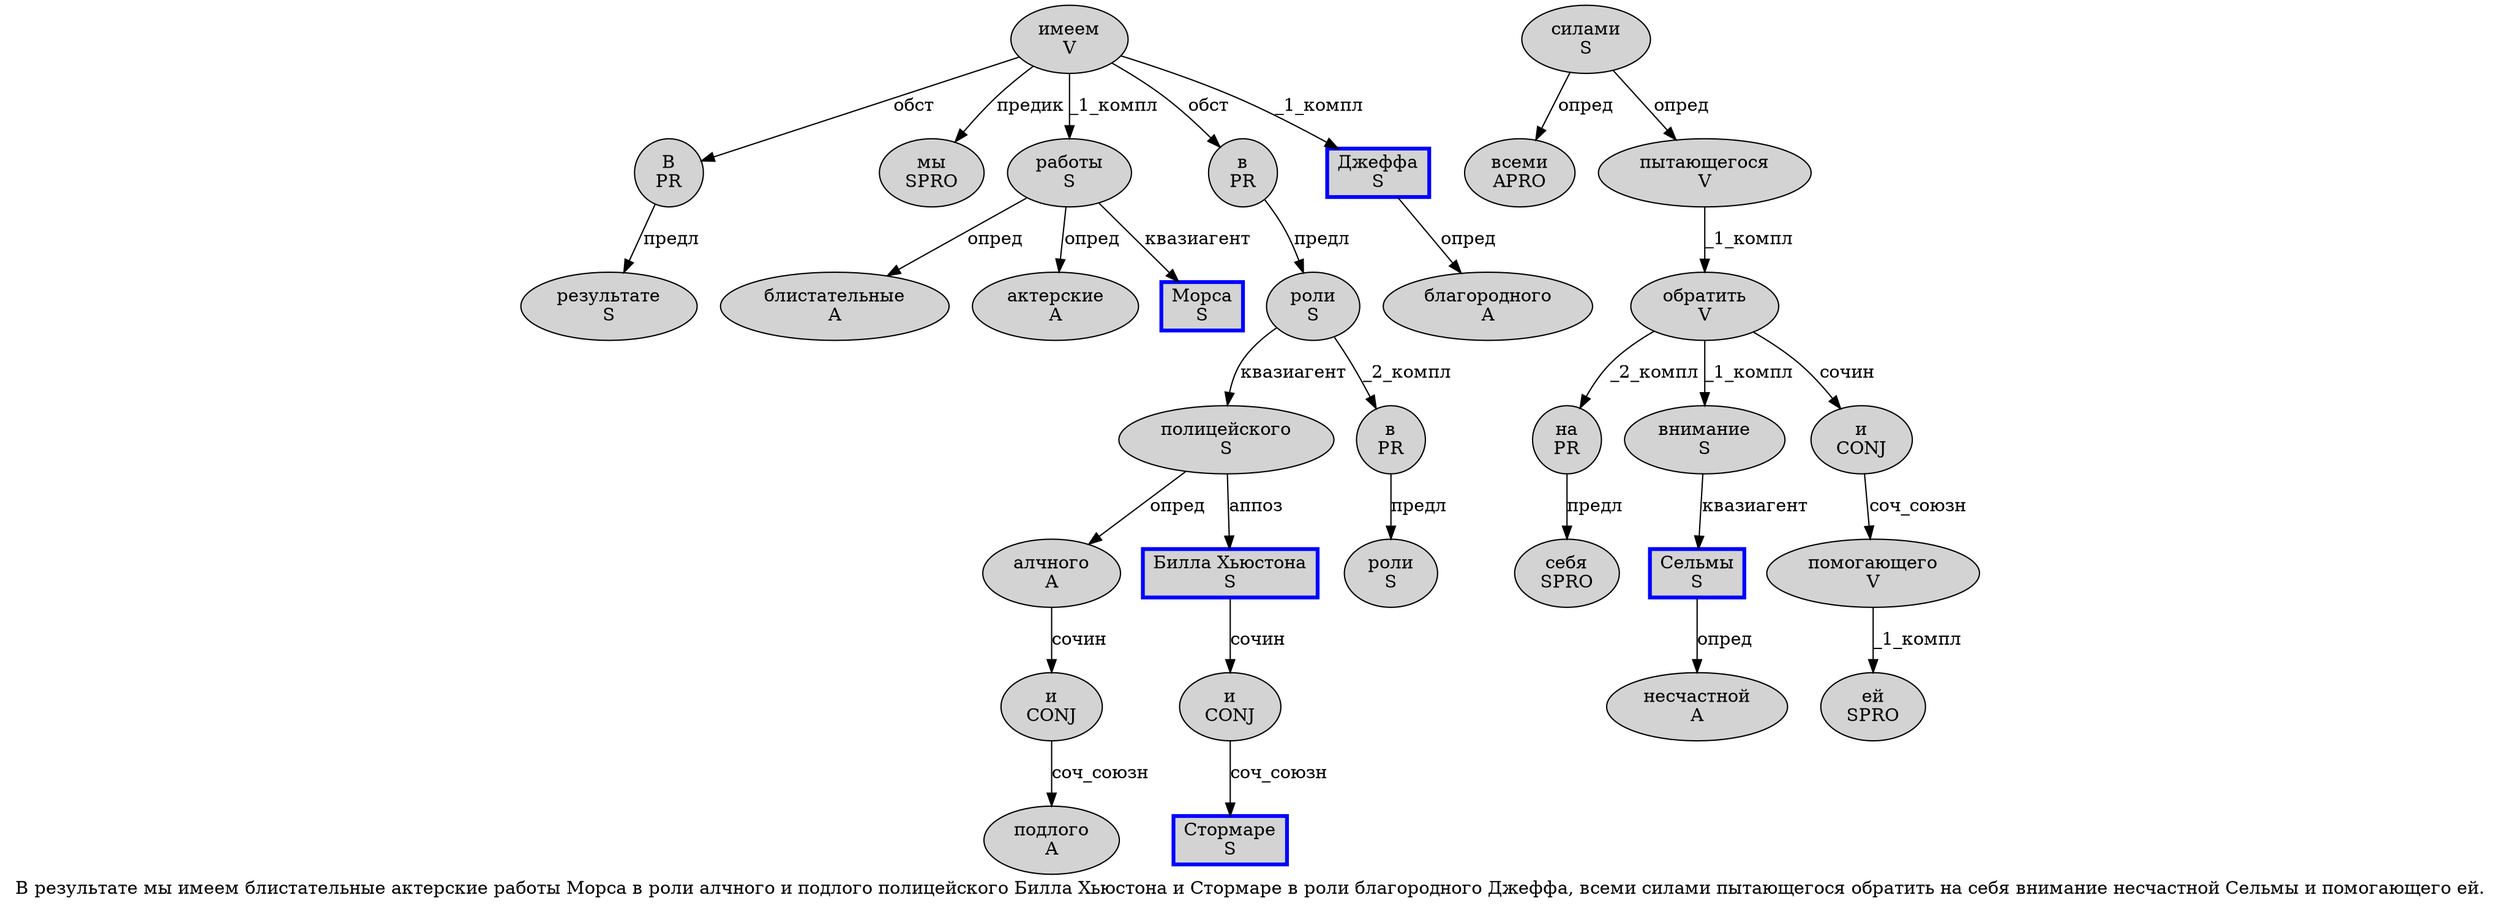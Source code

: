 digraph SENTENCE_856 {
	graph [label="В результате мы имеем блистательные актерские работы Морса в роли алчного и подлого полицейского Билла Хьюстона и Стормаре в роли благородного Джеффа, всеми силами пытающегося обратить на себя внимание несчастной Сельмы и помогающего ей."]
	node [style=filled]
		0 [label="В
PR" color="" fillcolor=lightgray penwidth=1 shape=ellipse]
		1 [label="результате
S" color="" fillcolor=lightgray penwidth=1 shape=ellipse]
		2 [label="мы
SPRO" color="" fillcolor=lightgray penwidth=1 shape=ellipse]
		3 [label="имеем
V" color="" fillcolor=lightgray penwidth=1 shape=ellipse]
		4 [label="блистательные
A" color="" fillcolor=lightgray penwidth=1 shape=ellipse]
		5 [label="актерские
A" color="" fillcolor=lightgray penwidth=1 shape=ellipse]
		6 [label="работы
S" color="" fillcolor=lightgray penwidth=1 shape=ellipse]
		7 [label="Морса
S" color=blue fillcolor=lightgray penwidth=3 shape=box]
		8 [label="в
PR" color="" fillcolor=lightgray penwidth=1 shape=ellipse]
		9 [label="роли
S" color="" fillcolor=lightgray penwidth=1 shape=ellipse]
		10 [label="алчного
A" color="" fillcolor=lightgray penwidth=1 shape=ellipse]
		11 [label="и
CONJ" color="" fillcolor=lightgray penwidth=1 shape=ellipse]
		12 [label="подлого
A" color="" fillcolor=lightgray penwidth=1 shape=ellipse]
		13 [label="полицейского
S" color="" fillcolor=lightgray penwidth=1 shape=ellipse]
		14 [label="Билла Хьюстона
S" color=blue fillcolor=lightgray penwidth=3 shape=box]
		15 [label="и
CONJ" color="" fillcolor=lightgray penwidth=1 shape=ellipse]
		16 [label="Стормаре
S" color=blue fillcolor=lightgray penwidth=3 shape=box]
		17 [label="в
PR" color="" fillcolor=lightgray penwidth=1 shape=ellipse]
		18 [label="роли
S" color="" fillcolor=lightgray penwidth=1 shape=ellipse]
		19 [label="благородного
A" color="" fillcolor=lightgray penwidth=1 shape=ellipse]
		20 [label="Джеффа
S" color=blue fillcolor=lightgray penwidth=3 shape=box]
		22 [label="всеми
APRO" color="" fillcolor=lightgray penwidth=1 shape=ellipse]
		23 [label="силами
S" color="" fillcolor=lightgray penwidth=1 shape=ellipse]
		24 [label="пытающегося
V" color="" fillcolor=lightgray penwidth=1 shape=ellipse]
		25 [label="обратить
V" color="" fillcolor=lightgray penwidth=1 shape=ellipse]
		26 [label="на
PR" color="" fillcolor=lightgray penwidth=1 shape=ellipse]
		27 [label="себя
SPRO" color="" fillcolor=lightgray penwidth=1 shape=ellipse]
		28 [label="внимание
S" color="" fillcolor=lightgray penwidth=1 shape=ellipse]
		29 [label="несчастной
A" color="" fillcolor=lightgray penwidth=1 shape=ellipse]
		30 [label="Сельмы
S" color=blue fillcolor=lightgray penwidth=3 shape=box]
		31 [label="и
CONJ" color="" fillcolor=lightgray penwidth=1 shape=ellipse]
		32 [label="помогающего
V" color="" fillcolor=lightgray penwidth=1 shape=ellipse]
		33 [label="ей
SPRO" color="" fillcolor=lightgray penwidth=1 shape=ellipse]
			11 -> 12 [label="соч_союзн"]
			13 -> 10 [label="опред"]
			13 -> 14 [label="аппоз"]
			9 -> 13 [label="квазиагент"]
			9 -> 17 [label="_2_компл"]
			6 -> 4 [label="опред"]
			6 -> 5 [label="опред"]
			6 -> 7 [label="квазиагент"]
			0 -> 1 [label="предл"]
			30 -> 29 [label="опред"]
			23 -> 22 [label="опред"]
			23 -> 24 [label="опред"]
			24 -> 25 [label="_1_компл"]
			17 -> 18 [label="предл"]
			8 -> 9 [label="предл"]
			15 -> 16 [label="соч_союзн"]
			10 -> 11 [label="сочин"]
			28 -> 30 [label="квазиагент"]
			32 -> 33 [label="_1_компл"]
			26 -> 27 [label="предл"]
			3 -> 0 [label="обст"]
			3 -> 2 [label="предик"]
			3 -> 6 [label="_1_компл"]
			3 -> 8 [label="обст"]
			3 -> 20 [label="_1_компл"]
			20 -> 19 [label="опред"]
			31 -> 32 [label="соч_союзн"]
			14 -> 15 [label="сочин"]
			25 -> 26 [label="_2_компл"]
			25 -> 28 [label="_1_компл"]
			25 -> 31 [label="сочин"]
}